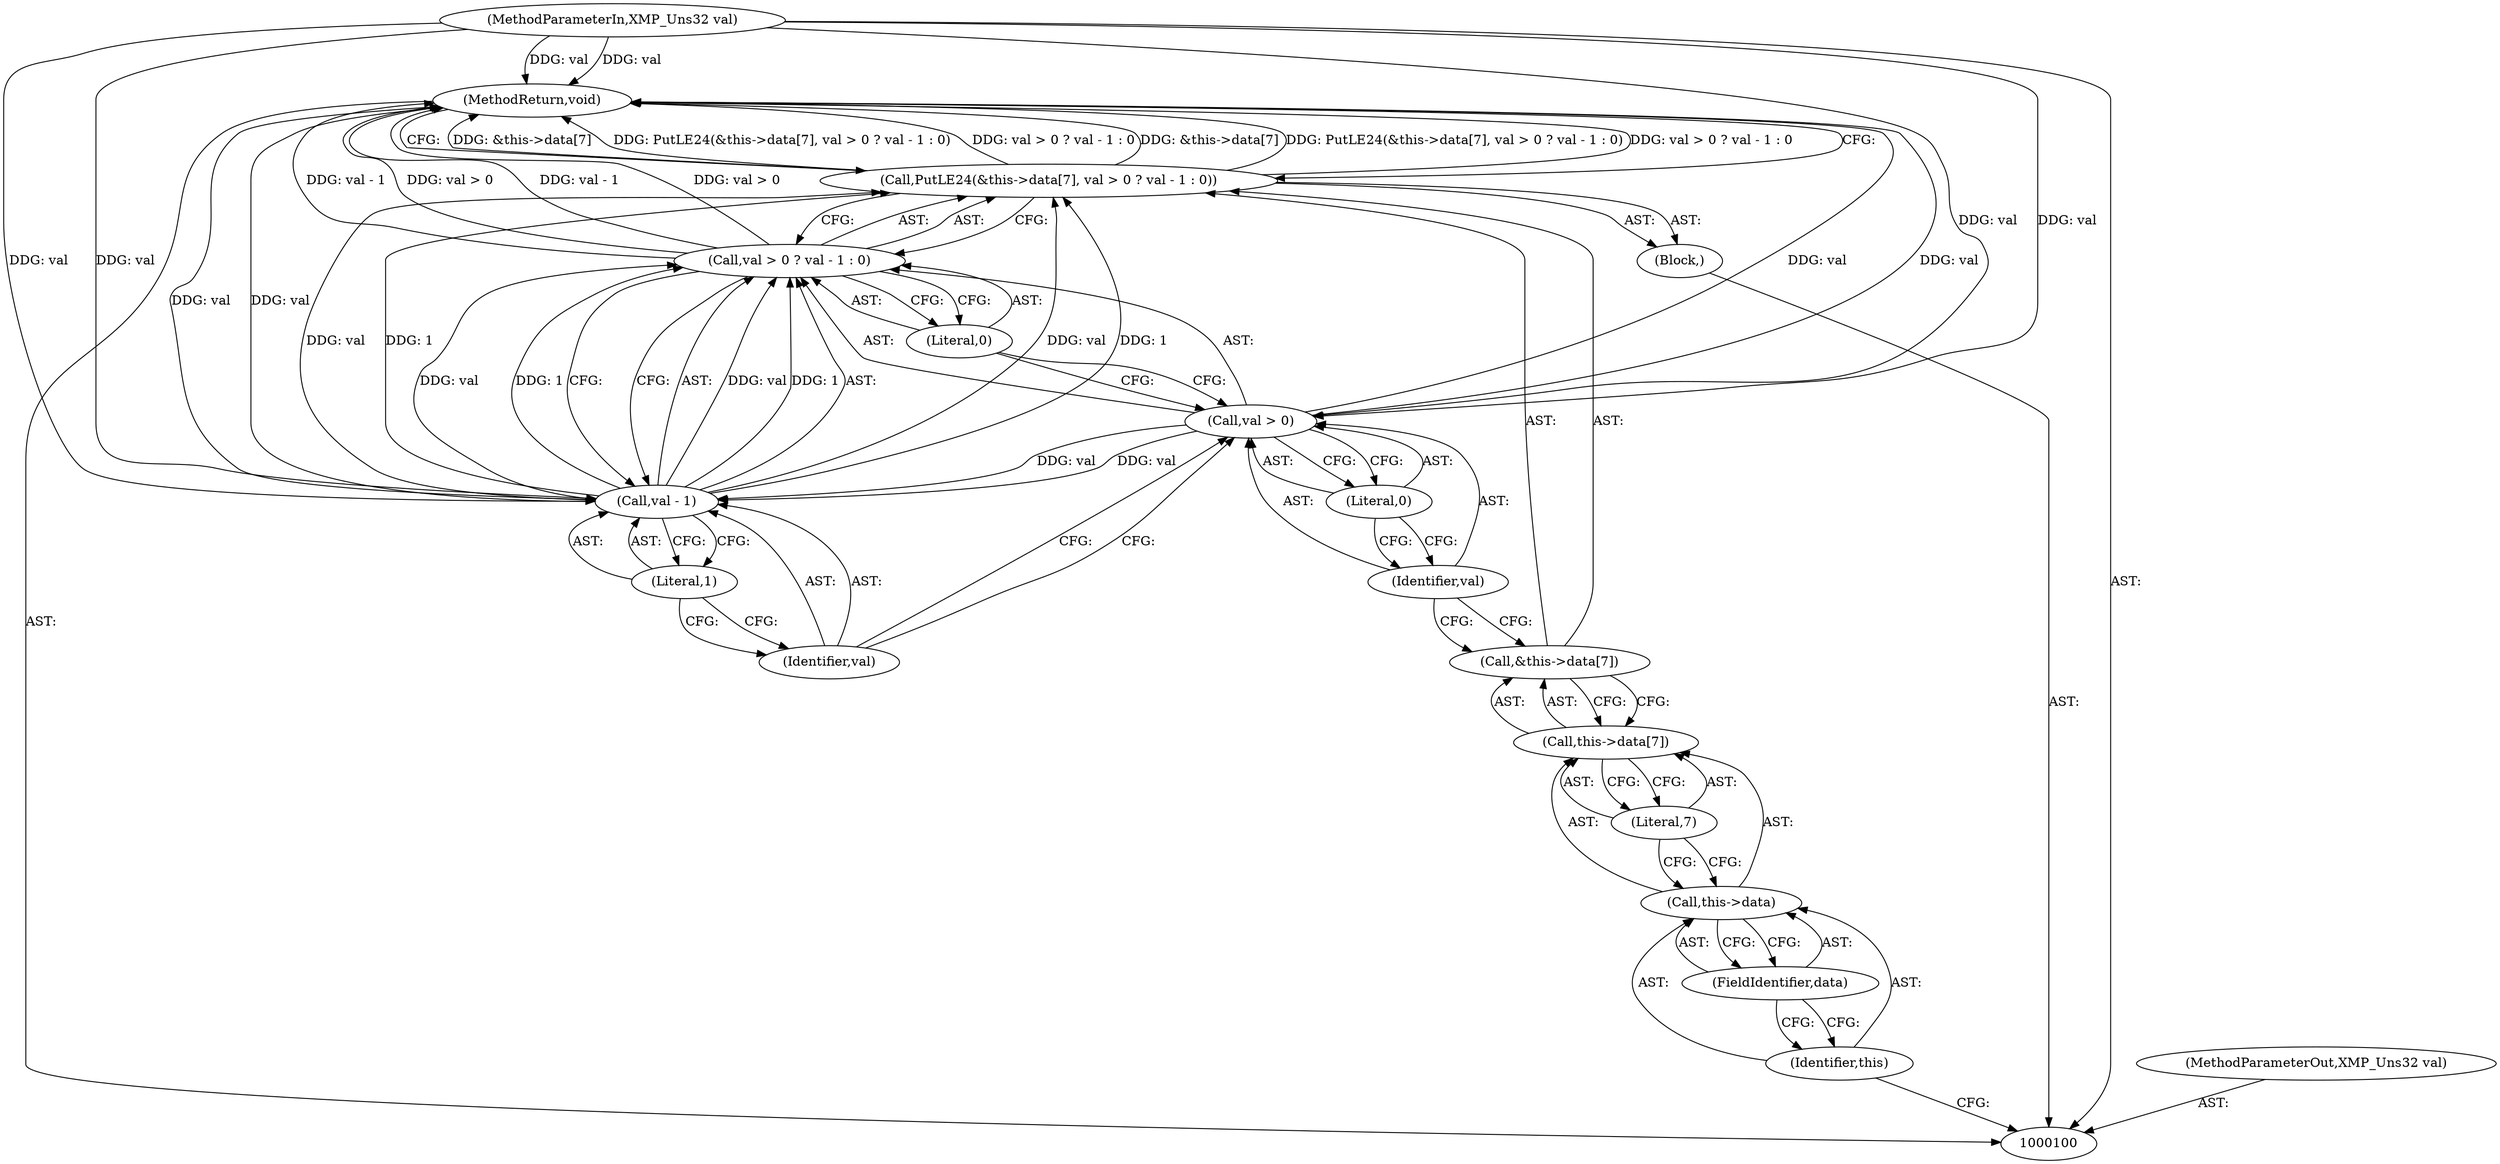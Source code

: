 digraph "0_exempi_9e76a7782a54a242f18d609e7ba32bf1c430a5e4" {
"1000118" [label="(MethodReturn,void)"];
"1000101" [label="(MethodParameterIn,XMP_Uns32 val)"];
"1000159" [label="(MethodParameterOut,XMP_Uns32 val)"];
"1000102" [label="(Block,)"];
"1000104" [label="(Call,&this->data[7])"];
"1000105" [label="(Call,this->data[7])"];
"1000106" [label="(Call,this->data)"];
"1000107" [label="(Identifier,this)"];
"1000108" [label="(FieldIdentifier,data)"];
"1000109" [label="(Literal,7)"];
"1000110" [label="(Call,val > 0 ? val - 1 : 0)"];
"1000111" [label="(Call,val > 0)"];
"1000112" [label="(Identifier,val)"];
"1000113" [label="(Literal,0)"];
"1000114" [label="(Call,val - 1)"];
"1000115" [label="(Identifier,val)"];
"1000103" [label="(Call,PutLE24(&this->data[7], val > 0 ? val - 1 : 0))"];
"1000116" [label="(Literal,1)"];
"1000117" [label="(Literal,0)"];
"1000118" -> "1000100"  [label="AST: "];
"1000118" -> "1000103"  [label="CFG: "];
"1000103" -> "1000118"  [label="DDG: &this->data[7]"];
"1000103" -> "1000118"  [label="DDG: PutLE24(&this->data[7], val > 0 ? val - 1 : 0)"];
"1000103" -> "1000118"  [label="DDG: val > 0 ? val - 1 : 0"];
"1000110" -> "1000118"  [label="DDG: val - 1"];
"1000110" -> "1000118"  [label="DDG: val > 0"];
"1000114" -> "1000118"  [label="DDG: val"];
"1000111" -> "1000118"  [label="DDG: val"];
"1000101" -> "1000118"  [label="DDG: val"];
"1000101" -> "1000100"  [label="AST: "];
"1000101" -> "1000118"  [label="DDG: val"];
"1000101" -> "1000111"  [label="DDG: val"];
"1000101" -> "1000114"  [label="DDG: val"];
"1000159" -> "1000100"  [label="AST: "];
"1000102" -> "1000100"  [label="AST: "];
"1000103" -> "1000102"  [label="AST: "];
"1000104" -> "1000103"  [label="AST: "];
"1000104" -> "1000105"  [label="CFG: "];
"1000105" -> "1000104"  [label="AST: "];
"1000112" -> "1000104"  [label="CFG: "];
"1000105" -> "1000104"  [label="AST: "];
"1000105" -> "1000109"  [label="CFG: "];
"1000106" -> "1000105"  [label="AST: "];
"1000109" -> "1000105"  [label="AST: "];
"1000104" -> "1000105"  [label="CFG: "];
"1000106" -> "1000105"  [label="AST: "];
"1000106" -> "1000108"  [label="CFG: "];
"1000107" -> "1000106"  [label="AST: "];
"1000108" -> "1000106"  [label="AST: "];
"1000109" -> "1000106"  [label="CFG: "];
"1000107" -> "1000106"  [label="AST: "];
"1000107" -> "1000100"  [label="CFG: "];
"1000108" -> "1000107"  [label="CFG: "];
"1000108" -> "1000106"  [label="AST: "];
"1000108" -> "1000107"  [label="CFG: "];
"1000106" -> "1000108"  [label="CFG: "];
"1000109" -> "1000105"  [label="AST: "];
"1000109" -> "1000106"  [label="CFG: "];
"1000105" -> "1000109"  [label="CFG: "];
"1000110" -> "1000103"  [label="AST: "];
"1000110" -> "1000114"  [label="CFG: "];
"1000110" -> "1000117"  [label="CFG: "];
"1000111" -> "1000110"  [label="AST: "];
"1000114" -> "1000110"  [label="AST: "];
"1000117" -> "1000110"  [label="AST: "];
"1000103" -> "1000110"  [label="CFG: "];
"1000110" -> "1000118"  [label="DDG: val - 1"];
"1000110" -> "1000118"  [label="DDG: val > 0"];
"1000114" -> "1000110"  [label="DDG: val"];
"1000114" -> "1000110"  [label="DDG: 1"];
"1000111" -> "1000110"  [label="AST: "];
"1000111" -> "1000113"  [label="CFG: "];
"1000112" -> "1000111"  [label="AST: "];
"1000113" -> "1000111"  [label="AST: "];
"1000115" -> "1000111"  [label="CFG: "];
"1000117" -> "1000111"  [label="CFG: "];
"1000111" -> "1000118"  [label="DDG: val"];
"1000101" -> "1000111"  [label="DDG: val"];
"1000111" -> "1000114"  [label="DDG: val"];
"1000112" -> "1000111"  [label="AST: "];
"1000112" -> "1000104"  [label="CFG: "];
"1000113" -> "1000112"  [label="CFG: "];
"1000113" -> "1000111"  [label="AST: "];
"1000113" -> "1000112"  [label="CFG: "];
"1000111" -> "1000113"  [label="CFG: "];
"1000114" -> "1000110"  [label="AST: "];
"1000114" -> "1000116"  [label="CFG: "];
"1000115" -> "1000114"  [label="AST: "];
"1000116" -> "1000114"  [label="AST: "];
"1000110" -> "1000114"  [label="CFG: "];
"1000114" -> "1000118"  [label="DDG: val"];
"1000114" -> "1000103"  [label="DDG: val"];
"1000114" -> "1000103"  [label="DDG: 1"];
"1000114" -> "1000110"  [label="DDG: val"];
"1000114" -> "1000110"  [label="DDG: 1"];
"1000111" -> "1000114"  [label="DDG: val"];
"1000101" -> "1000114"  [label="DDG: val"];
"1000115" -> "1000114"  [label="AST: "];
"1000115" -> "1000111"  [label="CFG: "];
"1000116" -> "1000115"  [label="CFG: "];
"1000103" -> "1000102"  [label="AST: "];
"1000103" -> "1000110"  [label="CFG: "];
"1000104" -> "1000103"  [label="AST: "];
"1000110" -> "1000103"  [label="AST: "];
"1000118" -> "1000103"  [label="CFG: "];
"1000103" -> "1000118"  [label="DDG: &this->data[7]"];
"1000103" -> "1000118"  [label="DDG: PutLE24(&this->data[7], val > 0 ? val - 1 : 0)"];
"1000103" -> "1000118"  [label="DDG: val > 0 ? val - 1 : 0"];
"1000114" -> "1000103"  [label="DDG: val"];
"1000114" -> "1000103"  [label="DDG: 1"];
"1000116" -> "1000114"  [label="AST: "];
"1000116" -> "1000115"  [label="CFG: "];
"1000114" -> "1000116"  [label="CFG: "];
"1000117" -> "1000110"  [label="AST: "];
"1000117" -> "1000111"  [label="CFG: "];
"1000110" -> "1000117"  [label="CFG: "];
}
